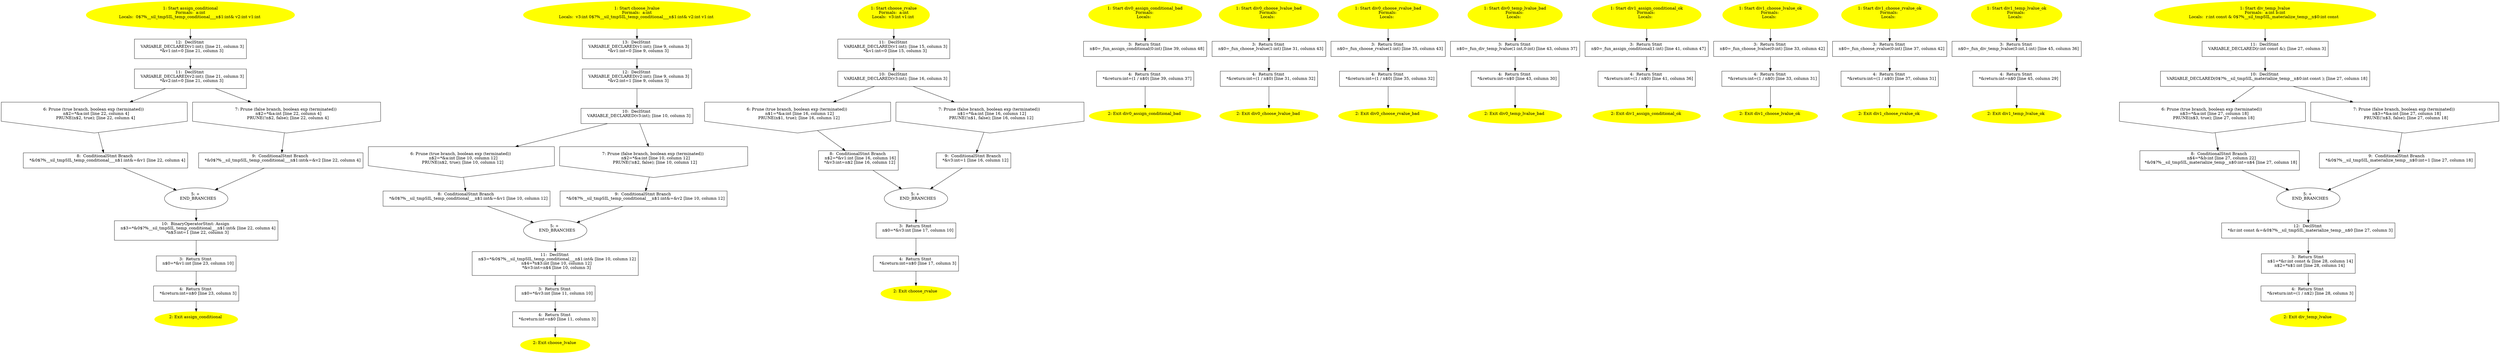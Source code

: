 /* @generated */
digraph cfg {
"assign_conditional#66021544386300.d4adbdaf8d08f61e_1" [label="1: Start assign_conditional\nFormals:  a:int\nLocals:  0$?%__sil_tmpSIL_temp_conditional___n$1:int& v2:int v1:int \n  " color=yellow style=filled]
	

	 "assign_conditional#66021544386300.d4adbdaf8d08f61e_1" -> "assign_conditional#66021544386300.d4adbdaf8d08f61e_12" ;
"assign_conditional#66021544386300.d4adbdaf8d08f61e_2" [label="2: Exit assign_conditional \n  " color=yellow style=filled]
	

"assign_conditional#66021544386300.d4adbdaf8d08f61e_3" [label="3:  Return Stmt \n   n$0=*&v1:int [line 23, column 10]\n " shape="box"]
	

	 "assign_conditional#66021544386300.d4adbdaf8d08f61e_3" -> "assign_conditional#66021544386300.d4adbdaf8d08f61e_4" ;
"assign_conditional#66021544386300.d4adbdaf8d08f61e_4" [label="4:  Return Stmt \n   *&return:int=n$0 [line 23, column 3]\n " shape="box"]
	

	 "assign_conditional#66021544386300.d4adbdaf8d08f61e_4" -> "assign_conditional#66021544386300.d4adbdaf8d08f61e_2" ;
"assign_conditional#66021544386300.d4adbdaf8d08f61e_5" [label="5: + \n   END_BRANCHES\n " ]
	

	 "assign_conditional#66021544386300.d4adbdaf8d08f61e_5" -> "assign_conditional#66021544386300.d4adbdaf8d08f61e_10" ;
"assign_conditional#66021544386300.d4adbdaf8d08f61e_6" [label="6: Prune (true branch, boolean exp (terminated)) \n   n$2=*&a:int [line 22, column 4]\n  PRUNE(n$2, true); [line 22, column 4]\n " shape="invhouse"]
	

	 "assign_conditional#66021544386300.d4adbdaf8d08f61e_6" -> "assign_conditional#66021544386300.d4adbdaf8d08f61e_8" ;
"assign_conditional#66021544386300.d4adbdaf8d08f61e_7" [label="7: Prune (false branch, boolean exp (terminated)) \n   n$2=*&a:int [line 22, column 4]\n  PRUNE(!n$2, false); [line 22, column 4]\n " shape="invhouse"]
	

	 "assign_conditional#66021544386300.d4adbdaf8d08f61e_7" -> "assign_conditional#66021544386300.d4adbdaf8d08f61e_9" ;
"assign_conditional#66021544386300.d4adbdaf8d08f61e_8" [label="8:  ConditionalStmt Branch \n   *&0$?%__sil_tmpSIL_temp_conditional___n$1:int&=&v1 [line 22, column 4]\n " shape="box"]
	

	 "assign_conditional#66021544386300.d4adbdaf8d08f61e_8" -> "assign_conditional#66021544386300.d4adbdaf8d08f61e_5" ;
"assign_conditional#66021544386300.d4adbdaf8d08f61e_9" [label="9:  ConditionalStmt Branch \n   *&0$?%__sil_tmpSIL_temp_conditional___n$1:int&=&v2 [line 22, column 4]\n " shape="box"]
	

	 "assign_conditional#66021544386300.d4adbdaf8d08f61e_9" -> "assign_conditional#66021544386300.d4adbdaf8d08f61e_5" ;
"assign_conditional#66021544386300.d4adbdaf8d08f61e_10" [label="10:  BinaryOperatorStmt: Assign \n   n$3=*&0$?%__sil_tmpSIL_temp_conditional___n$1:int& [line 22, column 4]\n  *n$3:int=1 [line 22, column 3]\n " shape="box"]
	

	 "assign_conditional#66021544386300.d4adbdaf8d08f61e_10" -> "assign_conditional#66021544386300.d4adbdaf8d08f61e_3" ;
"assign_conditional#66021544386300.d4adbdaf8d08f61e_11" [label="11:  DeclStmt \n   VARIABLE_DECLARED(v2:int); [line 21, column 3]\n  *&v2:int=0 [line 21, column 3]\n " shape="box"]
	

	 "assign_conditional#66021544386300.d4adbdaf8d08f61e_11" -> "assign_conditional#66021544386300.d4adbdaf8d08f61e_6" ;
	 "assign_conditional#66021544386300.d4adbdaf8d08f61e_11" -> "assign_conditional#66021544386300.d4adbdaf8d08f61e_7" ;
"assign_conditional#66021544386300.d4adbdaf8d08f61e_12" [label="12:  DeclStmt \n   VARIABLE_DECLARED(v1:int); [line 21, column 3]\n  *&v1:int=0 [line 21, column 3]\n " shape="box"]
	

	 "assign_conditional#66021544386300.d4adbdaf8d08f61e_12" -> "assign_conditional#66021544386300.d4adbdaf8d08f61e_11" ;
"choose_lvalue#6868643882447178722.7e0e06006a6e1baa_1" [label="1: Start choose_lvalue\nFormals:  a:int\nLocals:  v3:int 0$?%__sil_tmpSIL_temp_conditional___n$1:int& v2:int v1:int \n  " color=yellow style=filled]
	

	 "choose_lvalue#6868643882447178722.7e0e06006a6e1baa_1" -> "choose_lvalue#6868643882447178722.7e0e06006a6e1baa_13" ;
"choose_lvalue#6868643882447178722.7e0e06006a6e1baa_2" [label="2: Exit choose_lvalue \n  " color=yellow style=filled]
	

"choose_lvalue#6868643882447178722.7e0e06006a6e1baa_3" [label="3:  Return Stmt \n   n$0=*&v3:int [line 11, column 10]\n " shape="box"]
	

	 "choose_lvalue#6868643882447178722.7e0e06006a6e1baa_3" -> "choose_lvalue#6868643882447178722.7e0e06006a6e1baa_4" ;
"choose_lvalue#6868643882447178722.7e0e06006a6e1baa_4" [label="4:  Return Stmt \n   *&return:int=n$0 [line 11, column 3]\n " shape="box"]
	

	 "choose_lvalue#6868643882447178722.7e0e06006a6e1baa_4" -> "choose_lvalue#6868643882447178722.7e0e06006a6e1baa_2" ;
"choose_lvalue#6868643882447178722.7e0e06006a6e1baa_5" [label="5: + \n   END_BRANCHES\n " ]
	

	 "choose_lvalue#6868643882447178722.7e0e06006a6e1baa_5" -> "choose_lvalue#6868643882447178722.7e0e06006a6e1baa_11" ;
"choose_lvalue#6868643882447178722.7e0e06006a6e1baa_6" [label="6: Prune (true branch, boolean exp (terminated)) \n   n$2=*&a:int [line 10, column 12]\n  PRUNE(n$2, true); [line 10, column 12]\n " shape="invhouse"]
	

	 "choose_lvalue#6868643882447178722.7e0e06006a6e1baa_6" -> "choose_lvalue#6868643882447178722.7e0e06006a6e1baa_8" ;
"choose_lvalue#6868643882447178722.7e0e06006a6e1baa_7" [label="7: Prune (false branch, boolean exp (terminated)) \n   n$2=*&a:int [line 10, column 12]\n  PRUNE(!n$2, false); [line 10, column 12]\n " shape="invhouse"]
	

	 "choose_lvalue#6868643882447178722.7e0e06006a6e1baa_7" -> "choose_lvalue#6868643882447178722.7e0e06006a6e1baa_9" ;
"choose_lvalue#6868643882447178722.7e0e06006a6e1baa_8" [label="8:  ConditionalStmt Branch \n   *&0$?%__sil_tmpSIL_temp_conditional___n$1:int&=&v1 [line 10, column 12]\n " shape="box"]
	

	 "choose_lvalue#6868643882447178722.7e0e06006a6e1baa_8" -> "choose_lvalue#6868643882447178722.7e0e06006a6e1baa_5" ;
"choose_lvalue#6868643882447178722.7e0e06006a6e1baa_9" [label="9:  ConditionalStmt Branch \n   *&0$?%__sil_tmpSIL_temp_conditional___n$1:int&=&v2 [line 10, column 12]\n " shape="box"]
	

	 "choose_lvalue#6868643882447178722.7e0e06006a6e1baa_9" -> "choose_lvalue#6868643882447178722.7e0e06006a6e1baa_5" ;
"choose_lvalue#6868643882447178722.7e0e06006a6e1baa_10" [label="10:  DeclStmt \n   VARIABLE_DECLARED(v3:int); [line 10, column 3]\n " shape="box"]
	

	 "choose_lvalue#6868643882447178722.7e0e06006a6e1baa_10" -> "choose_lvalue#6868643882447178722.7e0e06006a6e1baa_6" ;
	 "choose_lvalue#6868643882447178722.7e0e06006a6e1baa_10" -> "choose_lvalue#6868643882447178722.7e0e06006a6e1baa_7" ;
"choose_lvalue#6868643882447178722.7e0e06006a6e1baa_11" [label="11:  DeclStmt \n   n$3=*&0$?%__sil_tmpSIL_temp_conditional___n$1:int& [line 10, column 12]\n  n$4=*n$3:int [line 10, column 12]\n  *&v3:int=n$4 [line 10, column 3]\n " shape="box"]
	

	 "choose_lvalue#6868643882447178722.7e0e06006a6e1baa_11" -> "choose_lvalue#6868643882447178722.7e0e06006a6e1baa_3" ;
"choose_lvalue#6868643882447178722.7e0e06006a6e1baa_12" [label="12:  DeclStmt \n   VARIABLE_DECLARED(v2:int); [line 9, column 3]\n  *&v2:int=1 [line 9, column 3]\n " shape="box"]
	

	 "choose_lvalue#6868643882447178722.7e0e06006a6e1baa_12" -> "choose_lvalue#6868643882447178722.7e0e06006a6e1baa_10" ;
"choose_lvalue#6868643882447178722.7e0e06006a6e1baa_13" [label="13:  DeclStmt \n   VARIABLE_DECLARED(v1:int); [line 9, column 3]\n  *&v1:int=0 [line 9, column 3]\n " shape="box"]
	

	 "choose_lvalue#6868643882447178722.7e0e06006a6e1baa_13" -> "choose_lvalue#6868643882447178722.7e0e06006a6e1baa_12" ;
"choose_rvalue#5692558402038768020.7de6e1902b5c331a_1" [label="1: Start choose_rvalue\nFormals:  a:int\nLocals:  v3:int v1:int \n  " color=yellow style=filled]
	

	 "choose_rvalue#5692558402038768020.7de6e1902b5c331a_1" -> "choose_rvalue#5692558402038768020.7de6e1902b5c331a_11" ;
"choose_rvalue#5692558402038768020.7de6e1902b5c331a_2" [label="2: Exit choose_rvalue \n  " color=yellow style=filled]
	

"choose_rvalue#5692558402038768020.7de6e1902b5c331a_3" [label="3:  Return Stmt \n   n$0=*&v3:int [line 17, column 10]\n " shape="box"]
	

	 "choose_rvalue#5692558402038768020.7de6e1902b5c331a_3" -> "choose_rvalue#5692558402038768020.7de6e1902b5c331a_4" ;
"choose_rvalue#5692558402038768020.7de6e1902b5c331a_4" [label="4:  Return Stmt \n   *&return:int=n$0 [line 17, column 3]\n " shape="box"]
	

	 "choose_rvalue#5692558402038768020.7de6e1902b5c331a_4" -> "choose_rvalue#5692558402038768020.7de6e1902b5c331a_2" ;
"choose_rvalue#5692558402038768020.7de6e1902b5c331a_5" [label="5: + \n   END_BRANCHES\n " ]
	

	 "choose_rvalue#5692558402038768020.7de6e1902b5c331a_5" -> "choose_rvalue#5692558402038768020.7de6e1902b5c331a_3" ;
"choose_rvalue#5692558402038768020.7de6e1902b5c331a_6" [label="6: Prune (true branch, boolean exp (terminated)) \n   n$1=*&a:int [line 16, column 12]\n  PRUNE(n$1, true); [line 16, column 12]\n " shape="invhouse"]
	

	 "choose_rvalue#5692558402038768020.7de6e1902b5c331a_6" -> "choose_rvalue#5692558402038768020.7de6e1902b5c331a_8" ;
"choose_rvalue#5692558402038768020.7de6e1902b5c331a_7" [label="7: Prune (false branch, boolean exp (terminated)) \n   n$1=*&a:int [line 16, column 12]\n  PRUNE(!n$1, false); [line 16, column 12]\n " shape="invhouse"]
	

	 "choose_rvalue#5692558402038768020.7de6e1902b5c331a_7" -> "choose_rvalue#5692558402038768020.7de6e1902b5c331a_9" ;
"choose_rvalue#5692558402038768020.7de6e1902b5c331a_8" [label="8:  ConditionalStmt Branch \n   n$2=*&v1:int [line 16, column 16]\n  *&v3:int=n$2 [line 16, column 12]\n " shape="box"]
	

	 "choose_rvalue#5692558402038768020.7de6e1902b5c331a_8" -> "choose_rvalue#5692558402038768020.7de6e1902b5c331a_5" ;
"choose_rvalue#5692558402038768020.7de6e1902b5c331a_9" [label="9:  ConditionalStmt Branch \n   *&v3:int=1 [line 16, column 12]\n " shape="box"]
	

	 "choose_rvalue#5692558402038768020.7de6e1902b5c331a_9" -> "choose_rvalue#5692558402038768020.7de6e1902b5c331a_5" ;
"choose_rvalue#5692558402038768020.7de6e1902b5c331a_10" [label="10:  DeclStmt \n   VARIABLE_DECLARED(v3:int); [line 16, column 3]\n " shape="box"]
	

	 "choose_rvalue#5692558402038768020.7de6e1902b5c331a_10" -> "choose_rvalue#5692558402038768020.7de6e1902b5c331a_6" ;
	 "choose_rvalue#5692558402038768020.7de6e1902b5c331a_10" -> "choose_rvalue#5692558402038768020.7de6e1902b5c331a_7" ;
"choose_rvalue#5692558402038768020.7de6e1902b5c331a_11" [label="11:  DeclStmt \n   VARIABLE_DECLARED(v1:int); [line 15, column 3]\n  *&v1:int=0 [line 15, column 3]\n " shape="box"]
	

	 "choose_rvalue#5692558402038768020.7de6e1902b5c331a_11" -> "choose_rvalue#5692558402038768020.7de6e1902b5c331a_10" ;
"div0_assign_conditional_bad#15392.59445a1ff0409f58_1" [label="1: Start div0_assign_conditional_bad\nFormals: \nLocals:  \n  " color=yellow style=filled]
	

	 "div0_assign_conditional_bad#15392.59445a1ff0409f58_1" -> "div0_assign_conditional_bad#15392.59445a1ff0409f58_3" ;
"div0_assign_conditional_bad#15392.59445a1ff0409f58_2" [label="2: Exit div0_assign_conditional_bad \n  " color=yellow style=filled]
	

"div0_assign_conditional_bad#15392.59445a1ff0409f58_3" [label="3:  Return Stmt \n   n$0=_fun_assign_conditional(0:int) [line 39, column 48]\n " shape="box"]
	

	 "div0_assign_conditional_bad#15392.59445a1ff0409f58_3" -> "div0_assign_conditional_bad#15392.59445a1ff0409f58_4" ;
"div0_assign_conditional_bad#15392.59445a1ff0409f58_4" [label="4:  Return Stmt \n   *&return:int=(1 / n$0) [line 39, column 37]\n " shape="box"]
	

	 "div0_assign_conditional_bad#15392.59445a1ff0409f58_4" -> "div0_assign_conditional_bad#15392.59445a1ff0409f58_2" ;
"div0_choose_lvalue_bad#1592260089.d3011cf95d516b23_1" [label="1: Start div0_choose_lvalue_bad\nFormals: \nLocals:  \n  " color=yellow style=filled]
	

	 "div0_choose_lvalue_bad#1592260089.d3011cf95d516b23_1" -> "div0_choose_lvalue_bad#1592260089.d3011cf95d516b23_3" ;
"div0_choose_lvalue_bad#1592260089.d3011cf95d516b23_2" [label="2: Exit div0_choose_lvalue_bad \n  " color=yellow style=filled]
	

"div0_choose_lvalue_bad#1592260089.d3011cf95d516b23_3" [label="3:  Return Stmt \n   n$0=_fun_choose_lvalue(1:int) [line 31, column 43]\n " shape="box"]
	

	 "div0_choose_lvalue_bad#1592260089.d3011cf95d516b23_3" -> "div0_choose_lvalue_bad#1592260089.d3011cf95d516b23_4" ;
"div0_choose_lvalue_bad#1592260089.d3011cf95d516b23_4" [label="4:  Return Stmt \n   *&return:int=(1 / n$0) [line 31, column 32]\n " shape="box"]
	

	 "div0_choose_lvalue_bad#1592260089.d3011cf95d516b23_4" -> "div0_choose_lvalue_bad#1592260089.d3011cf95d516b23_2" ;
"div0_choose_rvalue_bad#4711054588.343d2bcae71f9c3f_1" [label="1: Start div0_choose_rvalue_bad\nFormals: \nLocals:  \n  " color=yellow style=filled]
	

	 "div0_choose_rvalue_bad#4711054588.343d2bcae71f9c3f_1" -> "div0_choose_rvalue_bad#4711054588.343d2bcae71f9c3f_3" ;
"div0_choose_rvalue_bad#4711054588.343d2bcae71f9c3f_2" [label="2: Exit div0_choose_rvalue_bad \n  " color=yellow style=filled]
	

"div0_choose_rvalue_bad#4711054588.343d2bcae71f9c3f_3" [label="3:  Return Stmt \n   n$0=_fun_choose_rvalue(1:int) [line 35, column 43]\n " shape="box"]
	

	 "div0_choose_rvalue_bad#4711054588.343d2bcae71f9c3f_3" -> "div0_choose_rvalue_bad#4711054588.343d2bcae71f9c3f_4" ;
"div0_choose_rvalue_bad#4711054588.343d2bcae71f9c3f_4" [label="4:  Return Stmt \n   *&return:int=(1 / n$0) [line 35, column 32]\n " shape="box"]
	

	 "div0_choose_rvalue_bad#4711054588.343d2bcae71f9c3f_4" -> "div0_choose_rvalue_bad#4711054588.343d2bcae71f9c3f_2" ;
"div0_temp_lvalue_bad#762924255965.e2236a796f518606_1" [label="1: Start div0_temp_lvalue_bad\nFormals: \nLocals:  \n  " color=yellow style=filled]
	

	 "div0_temp_lvalue_bad#762924255965.e2236a796f518606_1" -> "div0_temp_lvalue_bad#762924255965.e2236a796f518606_3" ;
"div0_temp_lvalue_bad#762924255965.e2236a796f518606_2" [label="2: Exit div0_temp_lvalue_bad \n  " color=yellow style=filled]
	

"div0_temp_lvalue_bad#762924255965.e2236a796f518606_3" [label="3:  Return Stmt \n   n$0=_fun_div_temp_lvalue(1:int,0:int) [line 43, column 37]\n " shape="box"]
	

	 "div0_temp_lvalue_bad#762924255965.e2236a796f518606_3" -> "div0_temp_lvalue_bad#762924255965.e2236a796f518606_4" ;
"div0_temp_lvalue_bad#762924255965.e2236a796f518606_4" [label="4:  Return Stmt \n   *&return:int=n$0 [line 43, column 30]\n " shape="box"]
	

	 "div0_temp_lvalue_bad#762924255965.e2236a796f518606_4" -> "div0_temp_lvalue_bad#762924255965.e2236a796f518606_2" ;
"div1_assign_conditional_ok#386580.d2c51159bce0b01c_1" [label="1: Start div1_assign_conditional_ok\nFormals: \nLocals:  \n  " color=yellow style=filled]
	

	 "div1_assign_conditional_ok#386580.d2c51159bce0b01c_1" -> "div1_assign_conditional_ok#386580.d2c51159bce0b01c_3" ;
"div1_assign_conditional_ok#386580.d2c51159bce0b01c_2" [label="2: Exit div1_assign_conditional_ok \n  " color=yellow style=filled]
	

"div1_assign_conditional_ok#386580.d2c51159bce0b01c_3" [label="3:  Return Stmt \n   n$0=_fun_assign_conditional(1:int) [line 41, column 47]\n " shape="box"]
	

	 "div1_assign_conditional_ok#386580.d2c51159bce0b01c_3" -> "div1_assign_conditional_ok#386580.d2c51159bce0b01c_4" ;
"div1_assign_conditional_ok#386580.d2c51159bce0b01c_4" [label="4:  Return Stmt \n   *&return:int=(1 / n$0) [line 41, column 36]\n " shape="box"]
	

	 "div1_assign_conditional_ok#386580.d2c51159bce0b01c_4" -> "div1_assign_conditional_ok#386580.d2c51159bce0b01c_2" ;
"div1_choose_lvalue_ok#14794514121.e6a75af880b689c0_1" [label="1: Start div1_choose_lvalue_ok\nFormals: \nLocals:  \n  " color=yellow style=filled]
	

	 "div1_choose_lvalue_ok#14794514121.e6a75af880b689c0_1" -> "div1_choose_lvalue_ok#14794514121.e6a75af880b689c0_3" ;
"div1_choose_lvalue_ok#14794514121.e6a75af880b689c0_2" [label="2: Exit div1_choose_lvalue_ok \n  " color=yellow style=filled]
	

"div1_choose_lvalue_ok#14794514121.e6a75af880b689c0_3" [label="3:  Return Stmt \n   n$0=_fun_choose_lvalue(0:int) [line 33, column 42]\n " shape="box"]
	

	 "div1_choose_lvalue_ok#14794514121.e6a75af880b689c0_3" -> "div1_choose_lvalue_ok#14794514121.e6a75af880b689c0_4" ;
"div1_choose_lvalue_ok#14794514121.e6a75af880b689c0_4" [label="4:  Return Stmt \n   *&return:int=(1 / n$0) [line 33, column 31]\n " shape="box"]
	

	 "div1_choose_lvalue_ok#14794514121.e6a75af880b689c0_4" -> "div1_choose_lvalue_ok#14794514121.e6a75af880b689c0_2" ;
"div1_choose_rvalue_ok#15613531805.429ad10e519e5d1b_1" [label="1: Start div1_choose_rvalue_ok\nFormals: \nLocals:  \n  " color=yellow style=filled]
	

	 "div1_choose_rvalue_ok#15613531805.429ad10e519e5d1b_1" -> "div1_choose_rvalue_ok#15613531805.429ad10e519e5d1b_3" ;
"div1_choose_rvalue_ok#15613531805.429ad10e519e5d1b_2" [label="2: Exit div1_choose_rvalue_ok \n  " color=yellow style=filled]
	

"div1_choose_rvalue_ok#15613531805.429ad10e519e5d1b_3" [label="3:  Return Stmt \n   n$0=_fun_choose_rvalue(0:int) [line 37, column 42]\n " shape="box"]
	

	 "div1_choose_rvalue_ok#15613531805.429ad10e519e5d1b_3" -> "div1_choose_rvalue_ok#15613531805.429ad10e519e5d1b_4" ;
"div1_choose_rvalue_ok#15613531805.429ad10e519e5d1b_4" [label="4:  Return Stmt \n   *&return:int=(1 / n$0) [line 37, column 31]\n " shape="box"]
	

	 "div1_choose_rvalue_ok#15613531805.429ad10e519e5d1b_4" -> "div1_choose_rvalue_ok#15613531805.429ad10e519e5d1b_2" ;
"div1_temp_lvalue_ok#4626871652686.8872cbb3e2dad1aa_1" [label="1: Start div1_temp_lvalue_ok\nFormals: \nLocals:  \n  " color=yellow style=filled]
	

	 "div1_temp_lvalue_ok#4626871652686.8872cbb3e2dad1aa_1" -> "div1_temp_lvalue_ok#4626871652686.8872cbb3e2dad1aa_3" ;
"div1_temp_lvalue_ok#4626871652686.8872cbb3e2dad1aa_2" [label="2: Exit div1_temp_lvalue_ok \n  " color=yellow style=filled]
	

"div1_temp_lvalue_ok#4626871652686.8872cbb3e2dad1aa_3" [label="3:  Return Stmt \n   n$0=_fun_div_temp_lvalue(0:int,1:int) [line 45, column 36]\n " shape="box"]
	

	 "div1_temp_lvalue_ok#4626871652686.8872cbb3e2dad1aa_3" -> "div1_temp_lvalue_ok#4626871652686.8872cbb3e2dad1aa_4" ;
"div1_temp_lvalue_ok#4626871652686.8872cbb3e2dad1aa_4" [label="4:  Return Stmt \n   *&return:int=n$0 [line 45, column 29]\n " shape="box"]
	

	 "div1_temp_lvalue_ok#4626871652686.8872cbb3e2dad1aa_4" -> "div1_temp_lvalue_ok#4626871652686.8872cbb3e2dad1aa_2" ;
"div_temp_lvalue#24333938795800188.ddda47c9e217adc2_1" [label="1: Start div_temp_lvalue\nFormals:  a:int b:int\nLocals:  r:int const & 0$?%__sil_tmpSIL_materialize_temp__n$0:int const  \n  " color=yellow style=filled]
	

	 "div_temp_lvalue#24333938795800188.ddda47c9e217adc2_1" -> "div_temp_lvalue#24333938795800188.ddda47c9e217adc2_11" ;
"div_temp_lvalue#24333938795800188.ddda47c9e217adc2_2" [label="2: Exit div_temp_lvalue \n  " color=yellow style=filled]
	

"div_temp_lvalue#24333938795800188.ddda47c9e217adc2_3" [label="3:  Return Stmt \n   n$1=*&r:int const & [line 28, column 14]\n  n$2=*n$1:int [line 28, column 14]\n " shape="box"]
	

	 "div_temp_lvalue#24333938795800188.ddda47c9e217adc2_3" -> "div_temp_lvalue#24333938795800188.ddda47c9e217adc2_4" ;
"div_temp_lvalue#24333938795800188.ddda47c9e217adc2_4" [label="4:  Return Stmt \n   *&return:int=(1 / n$2) [line 28, column 3]\n " shape="box"]
	

	 "div_temp_lvalue#24333938795800188.ddda47c9e217adc2_4" -> "div_temp_lvalue#24333938795800188.ddda47c9e217adc2_2" ;
"div_temp_lvalue#24333938795800188.ddda47c9e217adc2_5" [label="5: + \n   END_BRANCHES\n " ]
	

	 "div_temp_lvalue#24333938795800188.ddda47c9e217adc2_5" -> "div_temp_lvalue#24333938795800188.ddda47c9e217adc2_12" ;
"div_temp_lvalue#24333938795800188.ddda47c9e217adc2_6" [label="6: Prune (true branch, boolean exp (terminated)) \n   n$3=*&a:int [line 27, column 18]\n  PRUNE(n$3, true); [line 27, column 18]\n " shape="invhouse"]
	

	 "div_temp_lvalue#24333938795800188.ddda47c9e217adc2_6" -> "div_temp_lvalue#24333938795800188.ddda47c9e217adc2_8" ;
"div_temp_lvalue#24333938795800188.ddda47c9e217adc2_7" [label="7: Prune (false branch, boolean exp (terminated)) \n   n$3=*&a:int [line 27, column 18]\n  PRUNE(!n$3, false); [line 27, column 18]\n " shape="invhouse"]
	

	 "div_temp_lvalue#24333938795800188.ddda47c9e217adc2_7" -> "div_temp_lvalue#24333938795800188.ddda47c9e217adc2_9" ;
"div_temp_lvalue#24333938795800188.ddda47c9e217adc2_8" [label="8:  ConditionalStmt Branch \n   n$4=*&b:int [line 27, column 22]\n  *&0$?%__sil_tmpSIL_materialize_temp__n$0:int=n$4 [line 27, column 18]\n " shape="box"]
	

	 "div_temp_lvalue#24333938795800188.ddda47c9e217adc2_8" -> "div_temp_lvalue#24333938795800188.ddda47c9e217adc2_5" ;
"div_temp_lvalue#24333938795800188.ddda47c9e217adc2_9" [label="9:  ConditionalStmt Branch \n   *&0$?%__sil_tmpSIL_materialize_temp__n$0:int=1 [line 27, column 18]\n " shape="box"]
	

	 "div_temp_lvalue#24333938795800188.ddda47c9e217adc2_9" -> "div_temp_lvalue#24333938795800188.ddda47c9e217adc2_5" ;
"div_temp_lvalue#24333938795800188.ddda47c9e217adc2_10" [label="10:  DeclStmt \n   VARIABLE_DECLARED(0$?%__sil_tmpSIL_materialize_temp__n$0:int const ); [line 27, column 18]\n " shape="box"]
	

	 "div_temp_lvalue#24333938795800188.ddda47c9e217adc2_10" -> "div_temp_lvalue#24333938795800188.ddda47c9e217adc2_6" ;
	 "div_temp_lvalue#24333938795800188.ddda47c9e217adc2_10" -> "div_temp_lvalue#24333938795800188.ddda47c9e217adc2_7" ;
"div_temp_lvalue#24333938795800188.ddda47c9e217adc2_11" [label="11:  DeclStmt \n   VARIABLE_DECLARED(r:int const &); [line 27, column 3]\n " shape="box"]
	

	 "div_temp_lvalue#24333938795800188.ddda47c9e217adc2_11" -> "div_temp_lvalue#24333938795800188.ddda47c9e217adc2_10" ;
"div_temp_lvalue#24333938795800188.ddda47c9e217adc2_12" [label="12:  DeclStmt \n   *&r:int const &=&0$?%__sil_tmpSIL_materialize_temp__n$0 [line 27, column 3]\n " shape="box"]
	

	 "div_temp_lvalue#24333938795800188.ddda47c9e217adc2_12" -> "div_temp_lvalue#24333938795800188.ddda47c9e217adc2_3" ;
}
